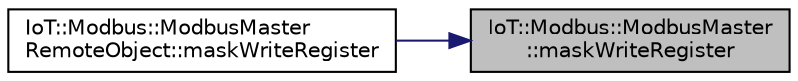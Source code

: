digraph "IoT::Modbus::ModbusMaster::maskWriteRegister"
{
 // LATEX_PDF_SIZE
  edge [fontname="Helvetica",fontsize="10",labelfontname="Helvetica",labelfontsize="10"];
  node [fontname="Helvetica",fontsize="10",shape=record];
  rankdir="RL";
  Node1 [label="IoT::Modbus::ModbusMaster\l::maskWriteRegister",height=0.2,width=0.4,color="black", fillcolor="grey75", style="filled", fontcolor="black",tooltip=" "];
  Node1 -> Node2 [dir="back",color="midnightblue",fontsize="10",style="solid",fontname="Helvetica"];
  Node2 [label="IoT::Modbus::ModbusMaster\lRemoteObject::maskWriteRegister",height=0.2,width=0.4,color="black", fillcolor="white", style="filled",URL="$classIoT_1_1Modbus_1_1ModbusMasterRemoteObject.html#a49080c9c248a89664ba2236dcd65dea9",tooltip="Destroys the ModbusMasterRemoteObject."];
}
